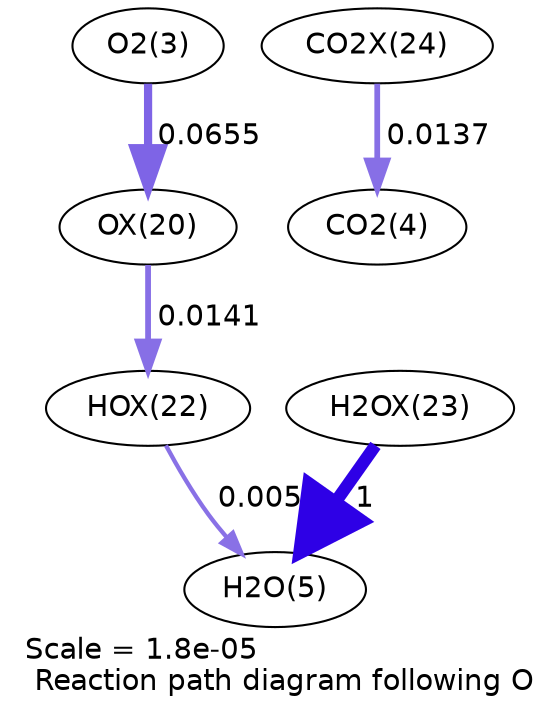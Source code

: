 digraph reaction_paths {
center=1;
s5 -> s38[fontname="Helvetica", penwidth=3.94, arrowsize=1.97, color="0.7, 0.565, 0.9"
, label=" 0.0655"];
s38 -> s40[fontname="Helvetica", penwidth=2.78, arrowsize=1.39, color="0.7, 0.514, 0.9"
, label=" 0.0141"];
s40 -> s7[fontname="Helvetica", penwidth=2.07, arrowsize=1.04, color="0.7, 0.506, 0.9"
, label=" 0.0055"];
s41 -> s7[fontname="Helvetica", penwidth=6, arrowsize=3, color="0.7, 1.5, 0.9"
, label=" 1"];
s42 -> s6[fontname="Helvetica", penwidth=2.76, arrowsize=1.38, color="0.7, 0.514, 0.9"
, label=" 0.0137"];
s5 [ fontname="Helvetica", label="O2(3)"];
s6 [ fontname="Helvetica", label="CO2(4)"];
s7 [ fontname="Helvetica", label="H2O(5)"];
s38 [ fontname="Helvetica", label="OX(20)"];
s40 [ fontname="Helvetica", label="HOX(22)"];
s41 [ fontname="Helvetica", label="H2OX(23)"];
s42 [ fontname="Helvetica", label="CO2X(24)"];
 label = "Scale = 1.8e-05\l Reaction path diagram following O";
 fontname = "Helvetica";
}
